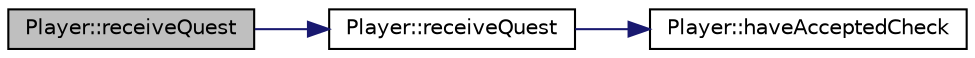 digraph "Player::receiveQuest"
{
  bgcolor="transparent";
  edge [fontname="Helvetica",fontsize="10",labelfontname="Helvetica",labelfontsize="10"];
  node [fontname="Helvetica",fontsize="10",shape=record];
  rankdir="LR";
  Node1 [label="Player::receiveQuest",height=0.2,width=0.4,color="black", fillcolor="grey75", style="filled", fontcolor="black"];
  Node1 -> Node2 [color="midnightblue",fontsize="10",style="solid",fontname="Helvetica"];
  Node2 [label="Player::receiveQuest",height=0.2,width=0.4,color="black",URL="$classPlayer.html#a00f84a715d379e6e4fbe5d02ee1047a6"];
  Node2 -> Node3 [color="midnightblue",fontsize="10",style="solid",fontname="Helvetica"];
  Node3 [label="Player::haveAcceptedCheck",height=0.2,width=0.4,color="black",URL="$classPlayer.html#ab960b1ac40f3e98c82026ca750842df7"];
}
